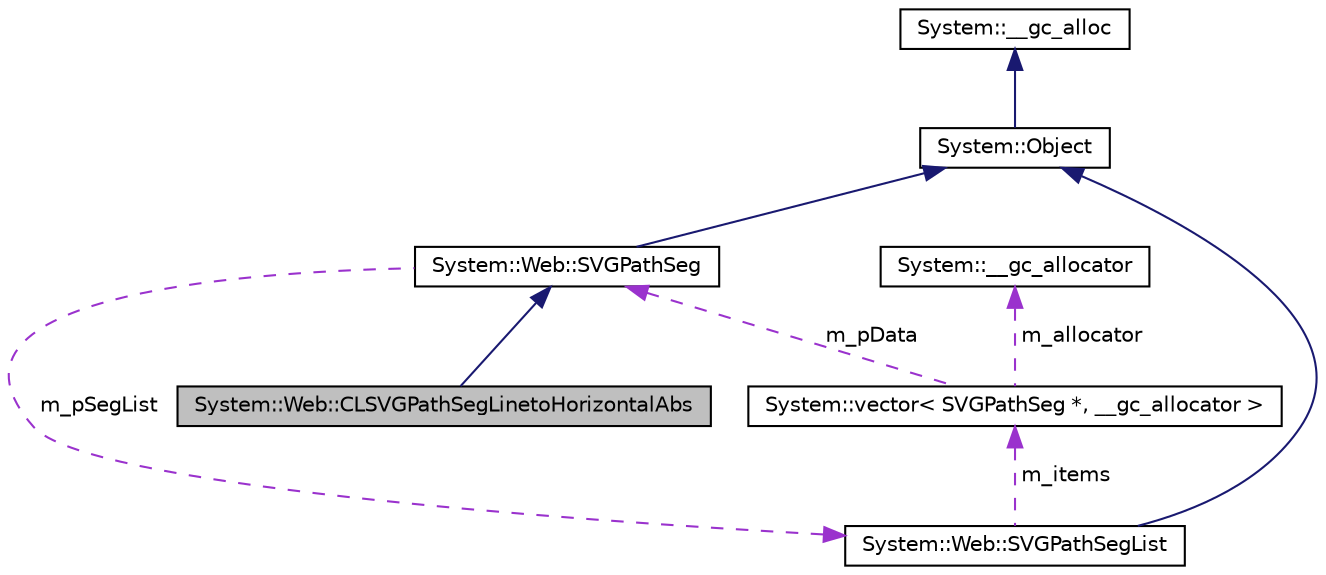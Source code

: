 digraph G
{
  edge [fontname="Helvetica",fontsize="10",labelfontname="Helvetica",labelfontsize="10"];
  node [fontname="Helvetica",fontsize="10",shape=record];
  Node1 [label="System::Web::CLSVGPathSegLinetoHorizontalAbs",height=0.2,width=0.4,color="black", fillcolor="grey75", style="filled" fontcolor="black"];
  Node2 -> Node1 [dir="back",color="midnightblue",fontsize="10",style="solid",fontname="Helvetica"];
  Node2 [label="System::Web::SVGPathSeg",height=0.2,width=0.4,color="black", fillcolor="white", style="filled",URL="$class_system_1_1_web_1_1_s_v_g_path_seg.html"];
  Node3 -> Node2 [dir="back",color="midnightblue",fontsize="10",style="solid",fontname="Helvetica"];
  Node3 [label="System::Object",height=0.2,width=0.4,color="black", fillcolor="white", style="filled",URL="$class_system_1_1_object.html"];
  Node4 -> Node3 [dir="back",color="midnightblue",fontsize="10",style="solid",fontname="Helvetica"];
  Node4 [label="System::__gc_alloc",height=0.2,width=0.4,color="black", fillcolor="white", style="filled",URL="$class_system_1_1____gc__alloc.html"];
  Node5 -> Node2 [dir="back",color="darkorchid3",fontsize="10",style="dashed",label=" m_pSegList" ,fontname="Helvetica"];
  Node5 [label="System::Web::SVGPathSegList",height=0.2,width=0.4,color="black", fillcolor="white", style="filled",URL="$class_system_1_1_web_1_1_s_v_g_path_seg_list.html"];
  Node3 -> Node5 [dir="back",color="midnightblue",fontsize="10",style="solid",fontname="Helvetica"];
  Node6 -> Node5 [dir="back",color="darkorchid3",fontsize="10",style="dashed",label=" m_items" ,fontname="Helvetica"];
  Node6 [label="System::vector\< SVGPathSeg *, __gc_allocator \>",height=0.2,width=0.4,color="black", fillcolor="white", style="filled",URL="$class_system_1_1vector.html"];
  Node7 -> Node6 [dir="back",color="darkorchid3",fontsize="10",style="dashed",label=" m_allocator" ,fontname="Helvetica"];
  Node7 [label="System::__gc_allocator",height=0.2,width=0.4,color="black", fillcolor="white", style="filled",URL="$class_system_1_1____gc__allocator.html"];
  Node2 -> Node6 [dir="back",color="darkorchid3",fontsize="10",style="dashed",label=" m_pData" ,fontname="Helvetica"];
}
